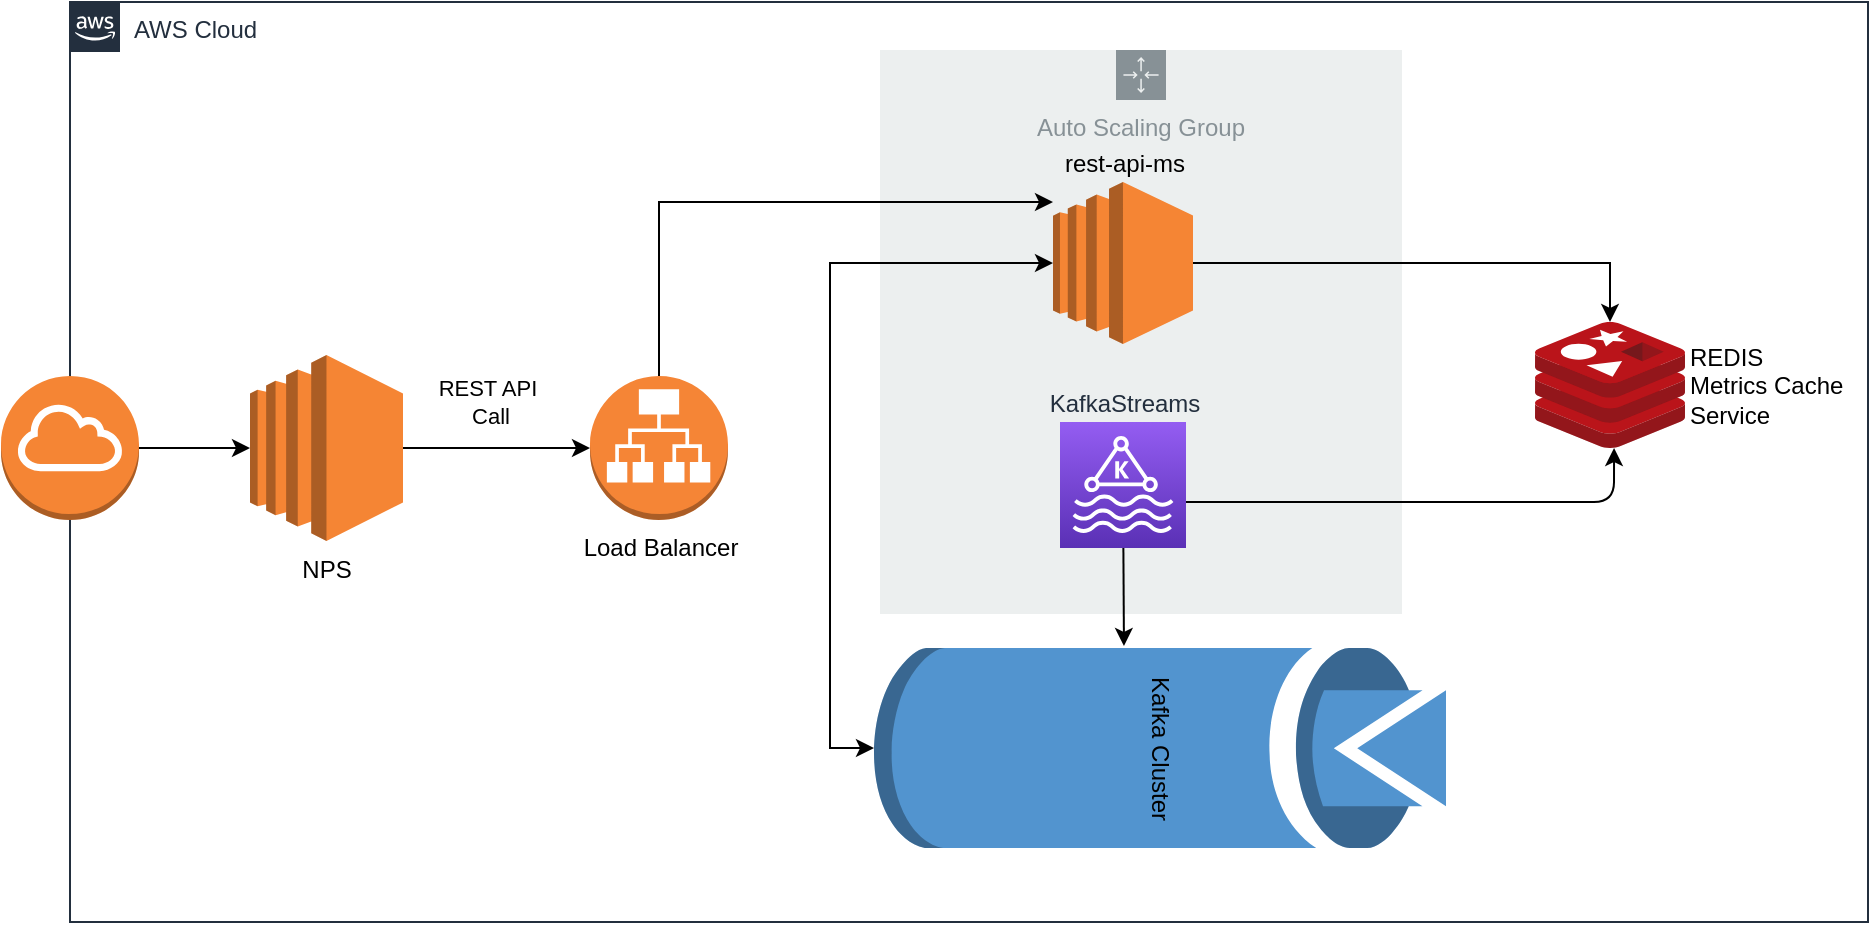 <mxfile version="11.1.4" type="device"><diagram id="Ht1M8jgEwFfnCIfOTk4-" name="Page-1"><mxGraphModel dx="2755" dy="2872" grid="1" gridSize="10" guides="1" tooltips="1" connect="1" arrows="1" fold="1" page="1" pageScale="1" pageWidth="1169" pageHeight="827" math="0" shadow="0"><root><mxCell id="0"/><mxCell id="1" parent="0"/><mxCell id="UEzPUAAOIrF-is8g5C7q-175" value="AWS Cloud" style="points=[[0,0],[0.25,0],[0.5,0],[0.75,0],[1,0],[1,0.25],[1,0.5],[1,0.75],[1,1],[0.75,1],[0.5,1],[0.25,1],[0,1],[0,0.75],[0,0.5],[0,0.25]];outlineConnect=0;gradientColor=none;html=1;whiteSpace=wrap;fontSize=12;fontStyle=0;shape=mxgraph.aws4.group;grIcon=mxgraph.aws4.group_aws_cloud_alt;strokeColor=#232F3E;fillColor=none;verticalAlign=top;align=left;spacingLeft=30;fontColor=#232F3E;dashed=0;labelBackgroundColor=#ffffff;" parent="1" vertex="1"><mxGeometry x="50" y="-720" width="899" height="460" as="geometry"/></mxCell><mxCell id="UEzPUAAOIrF-is8g5C7q-195" style="edgeStyle=orthogonalEdgeStyle;rounded=0;orthogonalLoop=1;jettySize=auto;html=1;startArrow=none;startFill=0;endArrow=open;endFill=0;strokeColor=#808080;strokeWidth=2;" parent="1" target="UEzPUAAOIrF-is8g5C7q-178" edge="1"><mxGeometry relative="1" as="geometry"><mxPoint x="324" y="-710" as="sourcePoint"/></mxGeometry></mxCell><mxCell id="UEzPUAAOIrF-is8g5C7q-196" style="edgeStyle=orthogonalEdgeStyle;rounded=0;orthogonalLoop=1;jettySize=auto;html=1;startArrow=none;startFill=0;endArrow=open;endFill=0;strokeColor=#808080;strokeWidth=2;" parent="1" target="UEzPUAAOIrF-is8g5C7q-179" edge="1"><mxGeometry relative="1" as="geometry"><mxPoint x="507" y="-710.5" as="sourcePoint"/></mxGeometry></mxCell><mxCell id="UEzPUAAOIrF-is8g5C7q-198" style="edgeStyle=orthogonalEdgeStyle;rounded=0;orthogonalLoop=1;jettySize=auto;html=1;startArrow=none;startFill=0;endArrow=open;endFill=0;strokeColor=#808080;strokeWidth=2;" parent="1" target="UEzPUAAOIrF-is8g5C7q-181" edge="1"><mxGeometry relative="1" as="geometry"><Array as="points"><mxPoint x="355" y="-689.5"/></Array><mxPoint x="429" y="-689" as="sourcePoint"/></mxGeometry></mxCell><mxCell id="UEzPUAAOIrF-is8g5C7q-199" style="edgeStyle=orthogonalEdgeStyle;rounded=0;orthogonalLoop=1;jettySize=auto;html=1;startArrow=none;startFill=0;endArrow=open;endFill=0;strokeColor=#808080;strokeWidth=2;" parent="1" target="UEzPUAAOIrF-is8g5C7q-182" edge="1"><mxGeometry relative="1" as="geometry"><mxPoint x="468" y="-671.5" as="sourcePoint"/></mxGeometry></mxCell><mxCell id="UEzPUAAOIrF-is8g5C7q-200" style="edgeStyle=orthogonalEdgeStyle;rounded=0;orthogonalLoop=1;jettySize=auto;html=1;startArrow=none;startFill=0;endArrow=open;endFill=0;strokeColor=#808080;strokeWidth=2;" parent="1" target="UEzPUAAOIrF-is8g5C7q-183" edge="1"><mxGeometry relative="1" as="geometry"><Array as="points"><mxPoint x="576" y="-689.5"/></Array><mxPoint x="507" y="-689" as="sourcePoint"/></mxGeometry></mxCell><mxCell id="UEzPUAAOIrF-is8g5C7q-197" style="edgeStyle=orthogonalEdgeStyle;rounded=0;orthogonalLoop=1;jettySize=auto;html=1;startArrow=none;startFill=0;endArrow=open;endFill=0;strokeColor=#808080;strokeWidth=2;" parent="1" target="UEzPUAAOIrF-is8g5C7q-180" edge="1"><mxGeometry relative="1" as="geometry"><mxPoint x="778" y="-710.5" as="sourcePoint"/></mxGeometry></mxCell><mxCell id="UEzPUAAOIrF-is8g5C7q-201" style="edgeStyle=orthogonalEdgeStyle;rounded=0;orthogonalLoop=1;jettySize=auto;html=1;startArrow=none;startFill=0;endArrow=open;endFill=0;strokeColor=#808080;strokeWidth=2;" parent="1" source="UEzPUAAOIrF-is8g5C7q-179" edge="1"><mxGeometry relative="1" as="geometry"><mxPoint x="739" y="-559.398" as="targetPoint"/></mxGeometry></mxCell><mxCell id="UQttsb0W8hlT6fUeMBX2-57" style="edgeStyle=orthogonalEdgeStyle;rounded=0;orthogonalLoop=1;jettySize=auto;html=1;startArrow=none;startFill=0;" edge="1" parent="1" source="UQttsb0W8hlT6fUeMBX2-1" target="UQttsb0W8hlT6fUeMBX2-56"><mxGeometry relative="1" as="geometry"/></mxCell><mxCell id="UQttsb0W8hlT6fUeMBX2-1" value="" style="outlineConnect=0;dashed=0;verticalLabelPosition=bottom;verticalAlign=top;align=center;html=1;shape=mxgraph.aws3.internet_gateway;fillColor=#F58534;gradientColor=none;" vertex="1" parent="1"><mxGeometry x="15.5" y="-533" width="69" height="72" as="geometry"/></mxCell><mxCell id="UQttsb0W8hlT6fUeMBX2-2" value="Load Balancer" style="outlineConnect=0;dashed=0;verticalLabelPosition=bottom;verticalAlign=top;align=center;html=1;shape=mxgraph.aws3.application_load_balancer;fillColor=#F58536;gradientColor=none;" vertex="1" parent="1"><mxGeometry x="310" y="-533" width="69" height="72" as="geometry"/></mxCell><mxCell id="UQttsb0W8hlT6fUeMBX2-3" value="Auto Scaling Group" style="outlineConnect=0;gradientColor=none;html=1;whiteSpace=wrap;fontSize=12;fontStyle=0;shape=mxgraph.aws4.groupCenter;grIcon=mxgraph.aws4.group_auto_scaling_group;grStroke=0;strokeColor=#879196;fillColor=#ECEFEF;verticalAlign=top;align=center;fontColor=#879196;dashed=0;spacingTop=25;" vertex="1" parent="1"><mxGeometry x="455" y="-696" width="261" height="282" as="geometry"/></mxCell><mxCell id="UQttsb0W8hlT6fUeMBX2-46" style="rounded=0;orthogonalLoop=1;jettySize=auto;html=1;entryX=0.5;entryY=1;entryDx=0;entryDy=0;entryPerimeter=0;startArrow=classic;startFill=1;edgeStyle=orthogonalEdgeStyle;exitX=0;exitY=0.5;exitDx=0;exitDy=0;exitPerimeter=0;" edge="1" parent="1" source="UQttsb0W8hlT6fUeMBX2-6" target="UQttsb0W8hlT6fUeMBX2-45"><mxGeometry relative="1" as="geometry"><Array as="points"><mxPoint x="430" y="-589"/><mxPoint x="430" y="-347"/></Array></mxGeometry></mxCell><mxCell id="UQttsb0W8hlT6fUeMBX2-51" style="edgeStyle=orthogonalEdgeStyle;rounded=0;orthogonalLoop=1;jettySize=auto;html=1;exitX=1;exitY=0.5;exitDx=0;exitDy=0;exitPerimeter=0;entryX=0.5;entryY=0;entryDx=0;entryDy=0;entryPerimeter=0;startArrow=none;startFill=0;" edge="1" parent="1" source="UQttsb0W8hlT6fUeMBX2-6" target="UQttsb0W8hlT6fUeMBX2-48"><mxGeometry relative="1" as="geometry"/></mxCell><mxCell id="UQttsb0W8hlT6fUeMBX2-6" value="rest-api-ms" style="outlineConnect=0;dashed=0;verticalLabelPosition=top;verticalAlign=bottom;align=center;html=1;shape=mxgraph.aws3.ec2;fillColor=#F58534;gradientColor=none;labelPosition=center;" vertex="1" parent="1"><mxGeometry x="541.5" y="-630" width="70" height="81" as="geometry"/></mxCell><mxCell id="UQttsb0W8hlT6fUeMBX2-44" value="KafkaStreams" style="outlineConnect=0;fontColor=#232F3E;gradientColor=#945DF2;gradientDirection=north;fillColor=#5A30B5;strokeColor=#ffffff;dashed=0;verticalLabelPosition=top;verticalAlign=bottom;align=center;html=1;fontSize=12;fontStyle=0;aspect=fixed;shape=mxgraph.aws4.resourceIcon;resIcon=mxgraph.aws4.managed_streaming_for_kafka;labelPosition=center;" vertex="1" parent="1"><mxGeometry x="545" y="-510" width="63" height="63" as="geometry"/></mxCell><mxCell id="UQttsb0W8hlT6fUeMBX2-45" value="Kafka Cluster" style="outlineConnect=0;dashed=0;verticalLabelPosition=middle;verticalAlign=middle;align=center;html=1;shape=mxgraph.aws3.topic;fillColor=#5294CF;gradientColor=none;labelPosition=center;rotation=90;" vertex="1" parent="1"><mxGeometry x="545" y="-490" width="100" height="286" as="geometry"/></mxCell><mxCell id="UQttsb0W8hlT6fUeMBX2-48" value="REDIS&lt;br&gt;Metrics Cache &lt;br&gt;Service" style="aspect=fixed;html=1;perimeter=none;align=left;shadow=0;dashed=0;image;fontSize=12;image=img/lib/mscae/Cache_Redis_Product.svg;labelPosition=right;verticalLabelPosition=middle;verticalAlign=middle;" vertex="1" parent="1"><mxGeometry x="782.5" y="-560" width="75" height="63" as="geometry"/></mxCell><mxCell id="UQttsb0W8hlT6fUeMBX2-50" value="" style="endArrow=classic;html=1;entryX=-0.01;entryY=0.563;entryDx=0;entryDy=0;entryPerimeter=0;" edge="1" parent="1" source="UQttsb0W8hlT6fUeMBX2-44" target="UQttsb0W8hlT6fUeMBX2-45"><mxGeometry width="50" height="50" relative="1" as="geometry"><mxPoint x="750" y="-590" as="sourcePoint"/><mxPoint x="800" y="-640" as="targetPoint"/></mxGeometry></mxCell><mxCell id="UQttsb0W8hlT6fUeMBX2-52" value="" style="endArrow=classic;html=1;entryX=0.527;entryY=1;entryDx=0;entryDy=0;entryPerimeter=0;edgeStyle=orthogonalEdgeStyle;" edge="1" parent="1" source="UQttsb0W8hlT6fUeMBX2-44" target="UQttsb0W8hlT6fUeMBX2-48"><mxGeometry width="50" height="50" relative="1" as="geometry"><mxPoint x="820" y="-400" as="sourcePoint"/><mxPoint x="870" y="-450" as="targetPoint"/><Array as="points"><mxPoint x="822" y="-470"/></Array></mxGeometry></mxCell><mxCell id="UQttsb0W8hlT6fUeMBX2-53" style="edgeStyle=orthogonalEdgeStyle;rounded=0;orthogonalLoop=1;jettySize=auto;html=1;startArrow=none;startFill=0;" edge="1" parent="1" source="UQttsb0W8hlT6fUeMBX2-2" target="UQttsb0W8hlT6fUeMBX2-6"><mxGeometry relative="1" as="geometry"><Array as="points"><mxPoint x="430" y="-620"/><mxPoint x="430" y="-620"/></Array></mxGeometry></mxCell><mxCell id="UQttsb0W8hlT6fUeMBX2-58" value="REST API&amp;nbsp;&lt;br&gt;Call" style="edgeStyle=orthogonalEdgeStyle;rounded=0;orthogonalLoop=1;jettySize=auto;html=1;startArrow=none;startFill=0;" edge="1" parent="1" source="UQttsb0W8hlT6fUeMBX2-56" target="UQttsb0W8hlT6fUeMBX2-2"><mxGeometry x="-0.07" y="23" relative="1" as="geometry"><mxPoint as="offset"/></mxGeometry></mxCell><mxCell id="UQttsb0W8hlT6fUeMBX2-56" value="NPS" style="outlineConnect=0;dashed=0;verticalLabelPosition=bottom;verticalAlign=top;align=center;html=1;shape=mxgraph.aws3.ec2;fillColor=#F58534;gradientColor=none;" vertex="1" parent="1"><mxGeometry x="140" y="-543.5" width="76.5" height="93" as="geometry"/></mxCell></root></mxGraphModel></diagram></mxfile>